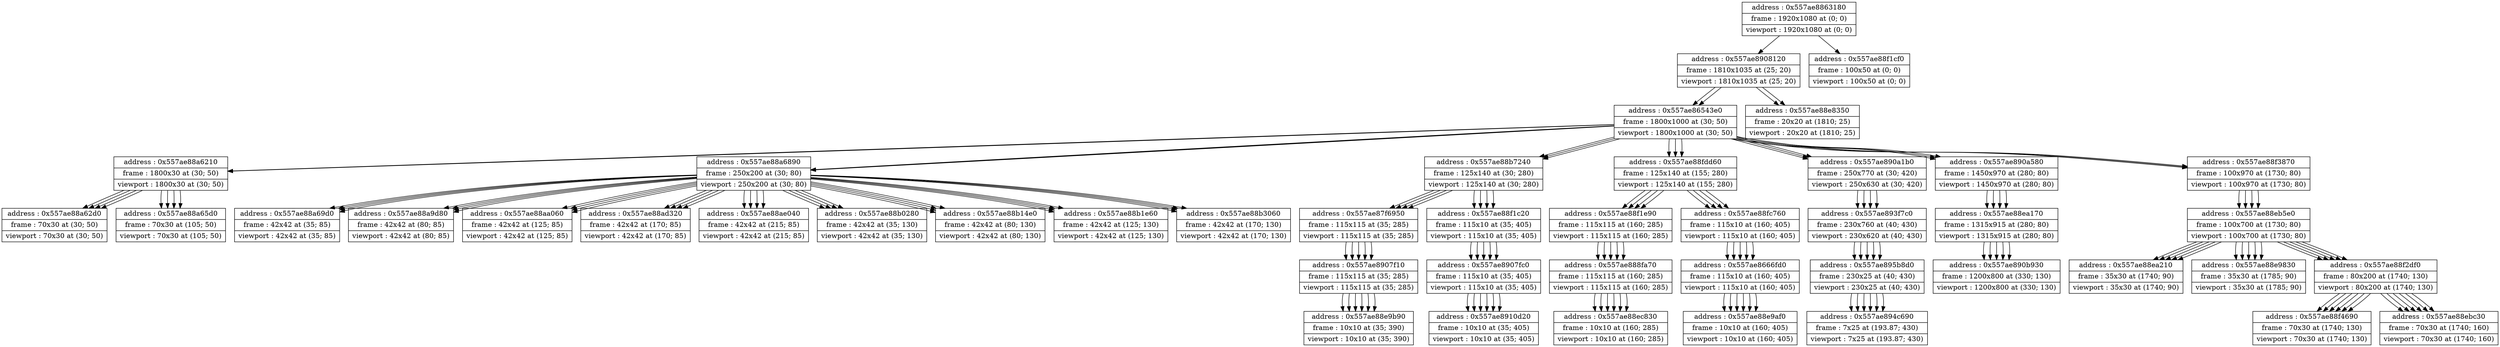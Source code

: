 digraph {
	node [shape=record]
	node0x557ae895b8d0 [label = "{address : 0x557ae895b8d0 |frame : 230x25 at (40; 430) |viewport : 230x25 at (40; 430)}"];

	 node0x557ae895b8d0 -> node0x557ae894c690 [color=black];
	node0x557ae894c690 [label = "{address : 0x557ae894c690 |frame : 7x25 at (193.87; 430) |viewport : 7x25 at (193.87; 430)}"];

	node0x557ae8908120 [label = "{address : 0x557ae8908120 |frame : 1810x1035 at (25; 20) |viewport : 1810x1035 at (25; 20)}"];

	 node0x557ae8908120 -> node0x557ae86543e0 [color=black];
	node0x557ae86543e0 [label = "{address : 0x557ae86543e0 |frame : 1800x1000 at (30; 50) |viewport : 1800x1000 at (30; 50)}"];

	 node0x557ae86543e0 -> node0x557ae88a6210 [color=black];
	node0x557ae88a6210 [label = "{address : 0x557ae88a6210 |frame : 1800x30 at (30; 50) |viewport : 1800x30 at (30; 50)}"];

	 node0x557ae88a6210 -> node0x557ae88a62d0 [color=black];
	node0x557ae88a62d0 [label = "{address : 0x557ae88a62d0 |frame : 70x30 at (30; 50) |viewport : 70x30 at (30; 50)}"];

	 node0x557ae88a6210 -> node0x557ae88a65d0 [color=black];
	node0x557ae88a65d0 [label = "{address : 0x557ae88a65d0 |frame : 70x30 at (105; 50) |viewport : 70x30 at (105; 50)}"];

	 node0x557ae86543e0 -> node0x557ae88a6890 [color=black];
	node0x557ae88a6890 [label = "{address : 0x557ae88a6890 |frame : 250x200 at (30; 80) |viewport : 250x200 at (30; 80)}"];

	 node0x557ae88a6890 -> node0x557ae88a69d0 [color=black];
	node0x557ae88a69d0 [label = "{address : 0x557ae88a69d0 |frame : 42x42 at (35; 85) |viewport : 42x42 at (35; 85)}"];

	 node0x557ae88a6890 -> node0x557ae88a9d80 [color=black];
	node0x557ae88a9d80 [label = "{address : 0x557ae88a9d80 |frame : 42x42 at (80; 85) |viewport : 42x42 at (80; 85)}"];

	 node0x557ae88a6890 -> node0x557ae88aa060 [color=black];
	node0x557ae88aa060 [label = "{address : 0x557ae88aa060 |frame : 42x42 at (125; 85) |viewport : 42x42 at (125; 85)}"];

	 node0x557ae88a6890 -> node0x557ae88ad320 [color=black];
	node0x557ae88ad320 [label = "{address : 0x557ae88ad320 |frame : 42x42 at (170; 85) |viewport : 42x42 at (170; 85)}"];

	 node0x557ae88a6890 -> node0x557ae88ae040 [color=black];
	node0x557ae88ae040 [label = "{address : 0x557ae88ae040 |frame : 42x42 at (215; 85) |viewport : 42x42 at (215; 85)}"];

	 node0x557ae88a6890 -> node0x557ae88b0280 [color=black];
	node0x557ae88b0280 [label = "{address : 0x557ae88b0280 |frame : 42x42 at (35; 130) |viewport : 42x42 at (35; 130)}"];

	 node0x557ae88a6890 -> node0x557ae88b14e0 [color=black];
	node0x557ae88b14e0 [label = "{address : 0x557ae88b14e0 |frame : 42x42 at (80; 130) |viewport : 42x42 at (80; 130)}"];

	 node0x557ae88a6890 -> node0x557ae88b1e60 [color=black];
	node0x557ae88b1e60 [label = "{address : 0x557ae88b1e60 |frame : 42x42 at (125; 130) |viewport : 42x42 at (125; 130)}"];

	 node0x557ae88a6890 -> node0x557ae88b3060 [color=black];
	node0x557ae88b3060 [label = "{address : 0x557ae88b3060 |frame : 42x42 at (170; 130) |viewport : 42x42 at (170; 130)}"];

	 node0x557ae86543e0 -> node0x557ae88b7240 [color=black];
	node0x557ae88b7240 [label = "{address : 0x557ae88b7240 |frame : 125x140 at (30; 280) |viewport : 125x140 at (30; 280)}"];

	 node0x557ae88b7240 -> node0x557ae87f6950 [color=black];
	node0x557ae87f6950 [label = "{address : 0x557ae87f6950 |frame : 115x115 at (35; 285) |viewport : 115x115 at (35; 285)}"];

	 node0x557ae87f6950 -> node0x557ae8907f10 [color=black];
	node0x557ae8907f10 [label = "{address : 0x557ae8907f10 |frame : 115x115 at (35; 285) |viewport : 115x115 at (35; 285)}"];

	 node0x557ae8907f10 -> node0x557ae88e9b90 [color=black];
	node0x557ae88e9b90 [label = "{address : 0x557ae88e9b90 |frame : 10x10 at (35; 390) |viewport : 10x10 at (35; 390)}"];

	 node0x557ae88b7240 -> node0x557ae88f1c20 [color=black];
	node0x557ae88f1c20 [label = "{address : 0x557ae88f1c20 |frame : 115x10 at (35; 405) |viewport : 115x10 at (35; 405)}"];

	 node0x557ae88f1c20 -> node0x557ae8907fc0 [color=black];
	node0x557ae8907fc0 [label = "{address : 0x557ae8907fc0 |frame : 115x10 at (35; 405) |viewport : 115x10 at (35; 405)}"];

	 node0x557ae8907fc0 -> node0x557ae8910d20 [color=black];
	node0x557ae8910d20 [label = "{address : 0x557ae8910d20 |frame : 10x10 at (35; 405) |viewport : 10x10 at (35; 405)}"];

	 node0x557ae86543e0 -> node0x557ae88fdd60 [color=black];
	node0x557ae88fdd60 [label = "{address : 0x557ae88fdd60 |frame : 125x140 at (155; 280) |viewport : 125x140 at (155; 280)}"];

	 node0x557ae88fdd60 -> node0x557ae88f1e90 [color=black];
	node0x557ae88f1e90 [label = "{address : 0x557ae88f1e90 |frame : 115x115 at (160; 285) |viewport : 115x115 at (160; 285)}"];

	 node0x557ae88f1e90 -> node0x557ae888fa70 [color=black];
	node0x557ae888fa70 [label = "{address : 0x557ae888fa70 |frame : 115x115 at (160; 285) |viewport : 115x115 at (160; 285)}"];

	 node0x557ae888fa70 -> node0x557ae88ec830 [color=black];
	node0x557ae88ec830 [label = "{address : 0x557ae88ec830 |frame : 10x10 at (160; 285) |viewport : 10x10 at (160; 285)}"];

	 node0x557ae88fdd60 -> node0x557ae88fc760 [color=black];
	node0x557ae88fc760 [label = "{address : 0x557ae88fc760 |frame : 115x10 at (160; 405) |viewport : 115x10 at (160; 405)}"];

	 node0x557ae88fc760 -> node0x557ae8666fd0 [color=black];
	node0x557ae8666fd0 [label = "{address : 0x557ae8666fd0 |frame : 115x10 at (160; 405) |viewport : 115x10 at (160; 405)}"];

	 node0x557ae8666fd0 -> node0x557ae88e9af0 [color=black];
	node0x557ae88e9af0 [label = "{address : 0x557ae88e9af0 |frame : 10x10 at (160; 405) |viewport : 10x10 at (160; 405)}"];

	 node0x557ae86543e0 -> node0x557ae890a1b0 [color=black];
	node0x557ae890a1b0 [label = "{address : 0x557ae890a1b0 |frame : 250x770 at (30; 420) |viewport : 250x630 at (30; 420)}"];

	 node0x557ae890a1b0 -> node0x557ae893f7c0 [color=black];
	node0x557ae893f7c0 [label = "{address : 0x557ae893f7c0 |frame : 230x760 at (40; 430) |viewport : 230x620 at (40; 430)}"];

	 node0x557ae893f7c0 -> node0x557ae895b8d0 [color=black];
	node0x557ae895b8d0 [label = "{address : 0x557ae895b8d0 |frame : 230x25 at (40; 430) |viewport : 230x25 at (40; 430)}"];

	 node0x557ae895b8d0 -> node0x557ae894c690 [color=black];
	node0x557ae894c690 [label = "{address : 0x557ae894c690 |frame : 7x25 at (193.87; 430) |viewport : 7x25 at (193.87; 430)}"];

	 node0x557ae86543e0 -> node0x557ae890a580 [color=black];
	node0x557ae890a580 [label = "{address : 0x557ae890a580 |frame : 1450x970 at (280; 80) |viewport : 1450x970 at (280; 80)}"];

	 node0x557ae890a580 -> node0x557ae88ea170 [color=black];
	node0x557ae88ea170 [label = "{address : 0x557ae88ea170 |frame : 1315x915 at (280; 80) |viewport : 1315x915 at (280; 80)}"];

	 node0x557ae88ea170 -> node0x557ae890b930 [color=black];
	node0x557ae890b930 [label = "{address : 0x557ae890b930 |frame : 1200x800 at (330; 130) |viewport : 1200x800 at (330; 130)}"];

	 node0x557ae86543e0 -> node0x557ae88f3870 [color=black];
	node0x557ae88f3870 [label = "{address : 0x557ae88f3870 |frame : 100x970 at (1730; 80) |viewport : 100x970 at (1730; 80)}"];

	 node0x557ae88f3870 -> node0x557ae88eb5e0 [color=black];
	node0x557ae88eb5e0 [label = "{address : 0x557ae88eb5e0 |frame : 100x700 at (1730; 80) |viewport : 100x700 at (1730; 80)}"];

	 node0x557ae88eb5e0 -> node0x557ae88ea210 [color=black];
	node0x557ae88ea210 [label = "{address : 0x557ae88ea210 |frame : 35x30 at (1740; 90) |viewport : 35x30 at (1740; 90)}"];

	 node0x557ae88eb5e0 -> node0x557ae88e9830 [color=black];
	node0x557ae88e9830 [label = "{address : 0x557ae88e9830 |frame : 35x30 at (1785; 90) |viewport : 35x30 at (1785; 90)}"];

	 node0x557ae88eb5e0 -> node0x557ae88f2df0 [color=black];
	node0x557ae88f2df0 [label = "{address : 0x557ae88f2df0 |frame : 80x200 at (1740; 130) |viewport : 80x200 at (1740; 130)}"];

	 node0x557ae88f2df0 -> node0x557ae88f4690 [color=black];
	node0x557ae88f4690 [label = "{address : 0x557ae88f4690 |frame : 70x30 at (1740; 130) |viewport : 70x30 at (1740; 130)}"];

	 node0x557ae88f2df0 -> node0x557ae88ebc30 [color=black];
	node0x557ae88ebc30 [label = "{address : 0x557ae88ebc30 |frame : 70x30 at (1740; 160) |viewport : 70x30 at (1740; 160)}"];

	 node0x557ae8908120 -> node0x557ae88e8350 [color=black];
	node0x557ae88e8350 [label = "{address : 0x557ae88e8350 |frame : 20x20 at (1810; 25) |viewport : 20x20 at (1810; 25)}"];

	node0x557ae88e8350 [label = "{address : 0x557ae88e8350 |frame : 20x20 at (1810; 25) |viewport : 20x20 at (1810; 25)}"];

	node0x557ae88eb5e0 [label = "{address : 0x557ae88eb5e0 |frame : 100x700 at (1730; 80) |viewport : 100x700 at (1730; 80)}"];

	 node0x557ae88eb5e0 -> node0x557ae88ea210 [color=black];
	node0x557ae88ea210 [label = "{address : 0x557ae88ea210 |frame : 35x30 at (1740; 90) |viewport : 35x30 at (1740; 90)}"];

	 node0x557ae88eb5e0 -> node0x557ae88e9830 [color=black];
	node0x557ae88e9830 [label = "{address : 0x557ae88e9830 |frame : 35x30 at (1785; 90) |viewport : 35x30 at (1785; 90)}"];

	 node0x557ae88eb5e0 -> node0x557ae88f2df0 [color=black];
	node0x557ae88f2df0 [label = "{address : 0x557ae88f2df0 |frame : 80x200 at (1740; 130) |viewport : 80x200 at (1740; 130)}"];

	 node0x557ae88f2df0 -> node0x557ae88f4690 [color=black];
	node0x557ae88f4690 [label = "{address : 0x557ae88f4690 |frame : 70x30 at (1740; 130) |viewport : 70x30 at (1740; 130)}"];

	 node0x557ae88f2df0 -> node0x557ae88ebc30 [color=black];
	node0x557ae88ebc30 [label = "{address : 0x557ae88ebc30 |frame : 70x30 at (1740; 160) |viewport : 70x30 at (1740; 160)}"];

	node0x557ae88f2df0 [label = "{address : 0x557ae88f2df0 |frame : 80x200 at (1740; 130) |viewport : 80x200 at (1740; 130)}"];

	 node0x557ae88f2df0 -> node0x557ae88f4690 [color=black];
	node0x557ae88f4690 [label = "{address : 0x557ae88f4690 |frame : 70x30 at (1740; 130) |viewport : 70x30 at (1740; 130)}"];

	 node0x557ae88f2df0 -> node0x557ae88ebc30 [color=black];
	node0x557ae88ebc30 [label = "{address : 0x557ae88ebc30 |frame : 70x30 at (1740; 160) |viewport : 70x30 at (1740; 160)}"];

	node0x557ae88f1cf0 [label = "{address : 0x557ae88f1cf0 |frame : 100x50 at (0; 0) |viewport : 100x50 at (0; 0)}"];

	node0x557ae88e9830 [label = "{address : 0x557ae88e9830 |frame : 35x30 at (1785; 90) |viewport : 35x30 at (1785; 90)}"];

	node0x557ae88ea210 [label = "{address : 0x557ae88ea210 |frame : 35x30 at (1740; 90) |viewport : 35x30 at (1740; 90)}"];

	node0x557ae88f3870 [label = "{address : 0x557ae88f3870 |frame : 100x970 at (1730; 80) |viewport : 100x970 at (1730; 80)}"];

	 node0x557ae88f3870 -> node0x557ae88eb5e0 [color=black];
	node0x557ae88eb5e0 [label = "{address : 0x557ae88eb5e0 |frame : 100x700 at (1730; 80) |viewport : 100x700 at (1730; 80)}"];

	 node0x557ae88eb5e0 -> node0x557ae88ea210 [color=black];
	node0x557ae88ea210 [label = "{address : 0x557ae88ea210 |frame : 35x30 at (1740; 90) |viewport : 35x30 at (1740; 90)}"];

	 node0x557ae88eb5e0 -> node0x557ae88e9830 [color=black];
	node0x557ae88e9830 [label = "{address : 0x557ae88e9830 |frame : 35x30 at (1785; 90) |viewport : 35x30 at (1785; 90)}"];

	 node0x557ae88eb5e0 -> node0x557ae88f2df0 [color=black];
	node0x557ae88f2df0 [label = "{address : 0x557ae88f2df0 |frame : 80x200 at (1740; 130) |viewport : 80x200 at (1740; 130)}"];

	 node0x557ae88f2df0 -> node0x557ae88f4690 [color=black];
	node0x557ae88f4690 [label = "{address : 0x557ae88f4690 |frame : 70x30 at (1740; 130) |viewport : 70x30 at (1740; 130)}"];

	 node0x557ae88f2df0 -> node0x557ae88ebc30 [color=black];
	node0x557ae88ebc30 [label = "{address : 0x557ae88ebc30 |frame : 70x30 at (1740; 160) |viewport : 70x30 at (1740; 160)}"];

	node0x557ae890a580 [label = "{address : 0x557ae890a580 |frame : 1450x970 at (280; 80) |viewport : 1450x970 at (280; 80)}"];

	 node0x557ae890a580 -> node0x557ae88ea170 [color=black];
	node0x557ae88ea170 [label = "{address : 0x557ae88ea170 |frame : 1315x915 at (280; 80) |viewport : 1315x915 at (280; 80)}"];

	 node0x557ae88ea170 -> node0x557ae890b930 [color=black];
	node0x557ae890b930 [label = "{address : 0x557ae890b930 |frame : 1200x800 at (330; 130) |viewport : 1200x800 at (330; 130)}"];

	node0x557ae890b930 [label = "{address : 0x557ae890b930 |frame : 1200x800 at (330; 130) |viewport : 1200x800 at (330; 130)}"];

	node0x557ae88ea170 [label = "{address : 0x557ae88ea170 |frame : 1315x915 at (280; 80) |viewport : 1315x915 at (280; 80)}"];

	 node0x557ae88ea170 -> node0x557ae890b930 [color=black];
	node0x557ae890b930 [label = "{address : 0x557ae890b930 |frame : 1200x800 at (330; 130) |viewport : 1200x800 at (330; 130)}"];

	node0x557ae890a1b0 [label = "{address : 0x557ae890a1b0 |frame : 250x770 at (30; 420) |viewport : 250x630 at (30; 420)}"];

	 node0x557ae890a1b0 -> node0x557ae893f7c0 [color=black];
	node0x557ae893f7c0 [label = "{address : 0x557ae893f7c0 |frame : 230x760 at (40; 430) |viewport : 230x620 at (40; 430)}"];

	 node0x557ae893f7c0 -> node0x557ae895b8d0 [color=black];
	node0x557ae895b8d0 [label = "{address : 0x557ae895b8d0 |frame : 230x25 at (40; 430) |viewport : 230x25 at (40; 430)}"];

	 node0x557ae895b8d0 -> node0x557ae894c690 [color=black];
	node0x557ae894c690 [label = "{address : 0x557ae894c690 |frame : 7x25 at (193.87; 430) |viewport : 7x25 at (193.87; 430)}"];

	node0x557ae88b1e60 [label = "{address : 0x557ae88b1e60 |frame : 42x42 at (125; 130) |viewport : 42x42 at (125; 130)}"];

	node0x557ae894c690 [label = "{address : 0x557ae894c690 |frame : 7x25 at (193.87; 430) |viewport : 7x25 at (193.87; 430)}"];

	node0x557ae88b14e0 [label = "{address : 0x557ae88b14e0 |frame : 42x42 at (80; 130) |viewport : 42x42 at (80; 130)}"];

	node0x557ae88b0280 [label = "{address : 0x557ae88b0280 |frame : 42x42 at (35; 130) |viewport : 42x42 at (35; 130)}"];

	node0x557ae88ae040 [label = "{address : 0x557ae88ae040 |frame : 42x42 at (215; 85) |viewport : 42x42 at (215; 85)}"];

	node0x557ae88f1c20 [label = "{address : 0x557ae88f1c20 |frame : 115x10 at (35; 405) |viewport : 115x10 at (35; 405)}"];

	 node0x557ae88f1c20 -> node0x557ae8907fc0 [color=black];
	node0x557ae8907fc0 [label = "{address : 0x557ae8907fc0 |frame : 115x10 at (35; 405) |viewport : 115x10 at (35; 405)}"];

	 node0x557ae8907fc0 -> node0x557ae8910d20 [color=black];
	node0x557ae8910d20 [label = "{address : 0x557ae8910d20 |frame : 10x10 at (35; 405) |viewport : 10x10 at (35; 405)}"];

	node0x557ae88aa060 [label = "{address : 0x557ae88aa060 |frame : 42x42 at (125; 85) |viewport : 42x42 at (125; 85)}"];

	node0x557ae88f4690 [label = "{address : 0x557ae88f4690 |frame : 70x30 at (1740; 130) |viewport : 70x30 at (1740; 130)}"];

	node0x557ae88ad320 [label = "{address : 0x557ae88ad320 |frame : 42x42 at (170; 85) |viewport : 42x42 at (170; 85)}"];

	node0x557ae88a69d0 [label = "{address : 0x557ae88a69d0 |frame : 42x42 at (35; 85) |viewport : 42x42 at (35; 85)}"];

	node0x557ae88a6210 [label = "{address : 0x557ae88a6210 |frame : 1800x30 at (30; 50) |viewport : 1800x30 at (30; 50)}"];

	 node0x557ae88a6210 -> node0x557ae88a62d0 [color=black];
	node0x557ae88a62d0 [label = "{address : 0x557ae88a62d0 |frame : 70x30 at (30; 50) |viewport : 70x30 at (30; 50)}"];

	 node0x557ae88a6210 -> node0x557ae88a65d0 [color=black];
	node0x557ae88a65d0 [label = "{address : 0x557ae88a65d0 |frame : 70x30 at (105; 50) |viewport : 70x30 at (105; 50)}"];

	node0x557ae88a65d0 [label = "{address : 0x557ae88a65d0 |frame : 70x30 at (105; 50) |viewport : 70x30 at (105; 50)}"];

	node0x557ae88b3060 [label = "{address : 0x557ae88b3060 |frame : 42x42 at (170; 130) |viewport : 42x42 at (170; 130)}"];

	node0x557ae8910d20 [label = "{address : 0x557ae8910d20 |frame : 10x10 at (35; 405) |viewport : 10x10 at (35; 405)}"];

	node0x557ae88a62d0 [label = "{address : 0x557ae88a62d0 |frame : 70x30 at (30; 50) |viewport : 70x30 at (30; 50)}"];

	node0x557ae86543e0 [label = "{address : 0x557ae86543e0 |frame : 1800x1000 at (30; 50) |viewport : 1800x1000 at (30; 50)}"];

	 node0x557ae86543e0 -> node0x557ae88a6210 [color=black];
	node0x557ae88a6210 [label = "{address : 0x557ae88a6210 |frame : 1800x30 at (30; 50) |viewport : 1800x30 at (30; 50)}"];

	 node0x557ae88a6210 -> node0x557ae88a62d0 [color=black];
	node0x557ae88a62d0 [label = "{address : 0x557ae88a62d0 |frame : 70x30 at (30; 50) |viewport : 70x30 at (30; 50)}"];

	 node0x557ae88a6210 -> node0x557ae88a65d0 [color=black];
	node0x557ae88a65d0 [label = "{address : 0x557ae88a65d0 |frame : 70x30 at (105; 50) |viewport : 70x30 at (105; 50)}"];

	 node0x557ae86543e0 -> node0x557ae88a6890 [color=black];
	node0x557ae88a6890 [label = "{address : 0x557ae88a6890 |frame : 250x200 at (30; 80) |viewport : 250x200 at (30; 80)}"];

	 node0x557ae88a6890 -> node0x557ae88a69d0 [color=black];
	node0x557ae88a69d0 [label = "{address : 0x557ae88a69d0 |frame : 42x42 at (35; 85) |viewport : 42x42 at (35; 85)}"];

	 node0x557ae88a6890 -> node0x557ae88a9d80 [color=black];
	node0x557ae88a9d80 [label = "{address : 0x557ae88a9d80 |frame : 42x42 at (80; 85) |viewport : 42x42 at (80; 85)}"];

	 node0x557ae88a6890 -> node0x557ae88aa060 [color=black];
	node0x557ae88aa060 [label = "{address : 0x557ae88aa060 |frame : 42x42 at (125; 85) |viewport : 42x42 at (125; 85)}"];

	 node0x557ae88a6890 -> node0x557ae88ad320 [color=black];
	node0x557ae88ad320 [label = "{address : 0x557ae88ad320 |frame : 42x42 at (170; 85) |viewport : 42x42 at (170; 85)}"];

	 node0x557ae88a6890 -> node0x557ae88ae040 [color=black];
	node0x557ae88ae040 [label = "{address : 0x557ae88ae040 |frame : 42x42 at (215; 85) |viewport : 42x42 at (215; 85)}"];

	 node0x557ae88a6890 -> node0x557ae88b0280 [color=black];
	node0x557ae88b0280 [label = "{address : 0x557ae88b0280 |frame : 42x42 at (35; 130) |viewport : 42x42 at (35; 130)}"];

	 node0x557ae88a6890 -> node0x557ae88b14e0 [color=black];
	node0x557ae88b14e0 [label = "{address : 0x557ae88b14e0 |frame : 42x42 at (80; 130) |viewport : 42x42 at (80; 130)}"];

	 node0x557ae88a6890 -> node0x557ae88b1e60 [color=black];
	node0x557ae88b1e60 [label = "{address : 0x557ae88b1e60 |frame : 42x42 at (125; 130) |viewport : 42x42 at (125; 130)}"];

	 node0x557ae88a6890 -> node0x557ae88b3060 [color=black];
	node0x557ae88b3060 [label = "{address : 0x557ae88b3060 |frame : 42x42 at (170; 130) |viewport : 42x42 at (170; 130)}"];

	 node0x557ae86543e0 -> node0x557ae88b7240 [color=black];
	node0x557ae88b7240 [label = "{address : 0x557ae88b7240 |frame : 125x140 at (30; 280) |viewport : 125x140 at (30; 280)}"];

	 node0x557ae88b7240 -> node0x557ae87f6950 [color=black];
	node0x557ae87f6950 [label = "{address : 0x557ae87f6950 |frame : 115x115 at (35; 285) |viewport : 115x115 at (35; 285)}"];

	 node0x557ae87f6950 -> node0x557ae8907f10 [color=black];
	node0x557ae8907f10 [label = "{address : 0x557ae8907f10 |frame : 115x115 at (35; 285) |viewport : 115x115 at (35; 285)}"];

	 node0x557ae8907f10 -> node0x557ae88e9b90 [color=black];
	node0x557ae88e9b90 [label = "{address : 0x557ae88e9b90 |frame : 10x10 at (35; 390) |viewport : 10x10 at (35; 390)}"];

	 node0x557ae88b7240 -> node0x557ae88f1c20 [color=black];
	node0x557ae88f1c20 [label = "{address : 0x557ae88f1c20 |frame : 115x10 at (35; 405) |viewport : 115x10 at (35; 405)}"];

	 node0x557ae88f1c20 -> node0x557ae8907fc0 [color=black];
	node0x557ae8907fc0 [label = "{address : 0x557ae8907fc0 |frame : 115x10 at (35; 405) |viewport : 115x10 at (35; 405)}"];

	 node0x557ae8907fc0 -> node0x557ae8910d20 [color=black];
	node0x557ae8910d20 [label = "{address : 0x557ae8910d20 |frame : 10x10 at (35; 405) |viewport : 10x10 at (35; 405)}"];

	 node0x557ae86543e0 -> node0x557ae88fdd60 [color=black];
	node0x557ae88fdd60 [label = "{address : 0x557ae88fdd60 |frame : 125x140 at (155; 280) |viewport : 125x140 at (155; 280)}"];

	 node0x557ae88fdd60 -> node0x557ae88f1e90 [color=black];
	node0x557ae88f1e90 [label = "{address : 0x557ae88f1e90 |frame : 115x115 at (160; 285) |viewport : 115x115 at (160; 285)}"];

	 node0x557ae88f1e90 -> node0x557ae888fa70 [color=black];
	node0x557ae888fa70 [label = "{address : 0x557ae888fa70 |frame : 115x115 at (160; 285) |viewport : 115x115 at (160; 285)}"];

	 node0x557ae888fa70 -> node0x557ae88ec830 [color=black];
	node0x557ae88ec830 [label = "{address : 0x557ae88ec830 |frame : 10x10 at (160; 285) |viewport : 10x10 at (160; 285)}"];

	 node0x557ae88fdd60 -> node0x557ae88fc760 [color=black];
	node0x557ae88fc760 [label = "{address : 0x557ae88fc760 |frame : 115x10 at (160; 405) |viewport : 115x10 at (160; 405)}"];

	 node0x557ae88fc760 -> node0x557ae8666fd0 [color=black];
	node0x557ae8666fd0 [label = "{address : 0x557ae8666fd0 |frame : 115x10 at (160; 405) |viewport : 115x10 at (160; 405)}"];

	 node0x557ae8666fd0 -> node0x557ae88e9af0 [color=black];
	node0x557ae88e9af0 [label = "{address : 0x557ae88e9af0 |frame : 10x10 at (160; 405) |viewport : 10x10 at (160; 405)}"];

	 node0x557ae86543e0 -> node0x557ae890a1b0 [color=black];
	node0x557ae890a1b0 [label = "{address : 0x557ae890a1b0 |frame : 250x770 at (30; 420) |viewport : 250x630 at (30; 420)}"];

	 node0x557ae890a1b0 -> node0x557ae893f7c0 [color=black];
	node0x557ae893f7c0 [label = "{address : 0x557ae893f7c0 |frame : 230x760 at (40; 430) |viewport : 230x620 at (40; 430)}"];

	 node0x557ae893f7c0 -> node0x557ae895b8d0 [color=black];
	node0x557ae895b8d0 [label = "{address : 0x557ae895b8d0 |frame : 230x25 at (40; 430) |viewport : 230x25 at (40; 430)}"];

	 node0x557ae895b8d0 -> node0x557ae894c690 [color=black];
	node0x557ae894c690 [label = "{address : 0x557ae894c690 |frame : 7x25 at (193.87; 430) |viewport : 7x25 at (193.87; 430)}"];

	 node0x557ae86543e0 -> node0x557ae890a580 [color=black];
	node0x557ae890a580 [label = "{address : 0x557ae890a580 |frame : 1450x970 at (280; 80) |viewport : 1450x970 at (280; 80)}"];

	 node0x557ae890a580 -> node0x557ae88ea170 [color=black];
	node0x557ae88ea170 [label = "{address : 0x557ae88ea170 |frame : 1315x915 at (280; 80) |viewport : 1315x915 at (280; 80)}"];

	 node0x557ae88ea170 -> node0x557ae890b930 [color=black];
	node0x557ae890b930 [label = "{address : 0x557ae890b930 |frame : 1200x800 at (330; 130) |viewport : 1200x800 at (330; 130)}"];

	 node0x557ae86543e0 -> node0x557ae88f3870 [color=black];
	node0x557ae88f3870 [label = "{address : 0x557ae88f3870 |frame : 100x970 at (1730; 80) |viewport : 100x970 at (1730; 80)}"];

	 node0x557ae88f3870 -> node0x557ae88eb5e0 [color=black];
	node0x557ae88eb5e0 [label = "{address : 0x557ae88eb5e0 |frame : 100x700 at (1730; 80) |viewport : 100x700 at (1730; 80)}"];

	 node0x557ae88eb5e0 -> node0x557ae88ea210 [color=black];
	node0x557ae88ea210 [label = "{address : 0x557ae88ea210 |frame : 35x30 at (1740; 90) |viewport : 35x30 at (1740; 90)}"];

	 node0x557ae88eb5e0 -> node0x557ae88e9830 [color=black];
	node0x557ae88e9830 [label = "{address : 0x557ae88e9830 |frame : 35x30 at (1785; 90) |viewport : 35x30 at (1785; 90)}"];

	 node0x557ae88eb5e0 -> node0x557ae88f2df0 [color=black];
	node0x557ae88f2df0 [label = "{address : 0x557ae88f2df0 |frame : 80x200 at (1740; 130) |viewport : 80x200 at (1740; 130)}"];

	 node0x557ae88f2df0 -> node0x557ae88f4690 [color=black];
	node0x557ae88f4690 [label = "{address : 0x557ae88f4690 |frame : 70x30 at (1740; 130) |viewport : 70x30 at (1740; 130)}"];

	 node0x557ae88f2df0 -> node0x557ae88ebc30 [color=black];
	node0x557ae88ebc30 [label = "{address : 0x557ae88ebc30 |frame : 70x30 at (1740; 160) |viewport : 70x30 at (1740; 160)}"];

	node0x557ae88ebc30 [label = "{address : 0x557ae88ebc30 |frame : 70x30 at (1740; 160) |viewport : 70x30 at (1740; 160)}"];

	node0x557ae8863180 [label = "{address : 0x557ae8863180 |frame : 1920x1080 at (0; 0) |viewport : 1920x1080 at (0; 0)}"];

	 node0x557ae8863180 -> node0x557ae8908120 [color=black];
	node0x557ae8908120 [label = "{address : 0x557ae8908120 |frame : 1810x1035 at (25; 20) |viewport : 1810x1035 at (25; 20)}"];

	 node0x557ae8908120 -> node0x557ae86543e0 [color=black];
	node0x557ae86543e0 [label = "{address : 0x557ae86543e0 |frame : 1800x1000 at (30; 50) |viewport : 1800x1000 at (30; 50)}"];

	 node0x557ae86543e0 -> node0x557ae88a6210 [color=black];
	node0x557ae88a6210 [label = "{address : 0x557ae88a6210 |frame : 1800x30 at (30; 50) |viewport : 1800x30 at (30; 50)}"];

	 node0x557ae88a6210 -> node0x557ae88a62d0 [color=black];
	node0x557ae88a62d0 [label = "{address : 0x557ae88a62d0 |frame : 70x30 at (30; 50) |viewport : 70x30 at (30; 50)}"];

	 node0x557ae88a6210 -> node0x557ae88a65d0 [color=black];
	node0x557ae88a65d0 [label = "{address : 0x557ae88a65d0 |frame : 70x30 at (105; 50) |viewport : 70x30 at (105; 50)}"];

	 node0x557ae86543e0 -> node0x557ae88a6890 [color=black];
	node0x557ae88a6890 [label = "{address : 0x557ae88a6890 |frame : 250x200 at (30; 80) |viewport : 250x200 at (30; 80)}"];

	 node0x557ae88a6890 -> node0x557ae88a69d0 [color=black];
	node0x557ae88a69d0 [label = "{address : 0x557ae88a69d0 |frame : 42x42 at (35; 85) |viewport : 42x42 at (35; 85)}"];

	 node0x557ae88a6890 -> node0x557ae88a9d80 [color=black];
	node0x557ae88a9d80 [label = "{address : 0x557ae88a9d80 |frame : 42x42 at (80; 85) |viewport : 42x42 at (80; 85)}"];

	 node0x557ae88a6890 -> node0x557ae88aa060 [color=black];
	node0x557ae88aa060 [label = "{address : 0x557ae88aa060 |frame : 42x42 at (125; 85) |viewport : 42x42 at (125; 85)}"];

	 node0x557ae88a6890 -> node0x557ae88ad320 [color=black];
	node0x557ae88ad320 [label = "{address : 0x557ae88ad320 |frame : 42x42 at (170; 85) |viewport : 42x42 at (170; 85)}"];

	 node0x557ae88a6890 -> node0x557ae88ae040 [color=black];
	node0x557ae88ae040 [label = "{address : 0x557ae88ae040 |frame : 42x42 at (215; 85) |viewport : 42x42 at (215; 85)}"];

	 node0x557ae88a6890 -> node0x557ae88b0280 [color=black];
	node0x557ae88b0280 [label = "{address : 0x557ae88b0280 |frame : 42x42 at (35; 130) |viewport : 42x42 at (35; 130)}"];

	 node0x557ae88a6890 -> node0x557ae88b14e0 [color=black];
	node0x557ae88b14e0 [label = "{address : 0x557ae88b14e0 |frame : 42x42 at (80; 130) |viewport : 42x42 at (80; 130)}"];

	 node0x557ae88a6890 -> node0x557ae88b1e60 [color=black];
	node0x557ae88b1e60 [label = "{address : 0x557ae88b1e60 |frame : 42x42 at (125; 130) |viewport : 42x42 at (125; 130)}"];

	 node0x557ae88a6890 -> node0x557ae88b3060 [color=black];
	node0x557ae88b3060 [label = "{address : 0x557ae88b3060 |frame : 42x42 at (170; 130) |viewport : 42x42 at (170; 130)}"];

	 node0x557ae86543e0 -> node0x557ae88b7240 [color=black];
	node0x557ae88b7240 [label = "{address : 0x557ae88b7240 |frame : 125x140 at (30; 280) |viewport : 125x140 at (30; 280)}"];

	 node0x557ae88b7240 -> node0x557ae87f6950 [color=black];
	node0x557ae87f6950 [label = "{address : 0x557ae87f6950 |frame : 115x115 at (35; 285) |viewport : 115x115 at (35; 285)}"];

	 node0x557ae87f6950 -> node0x557ae8907f10 [color=black];
	node0x557ae8907f10 [label = "{address : 0x557ae8907f10 |frame : 115x115 at (35; 285) |viewport : 115x115 at (35; 285)}"];

	 node0x557ae8907f10 -> node0x557ae88e9b90 [color=black];
	node0x557ae88e9b90 [label = "{address : 0x557ae88e9b90 |frame : 10x10 at (35; 390) |viewport : 10x10 at (35; 390)}"];

	 node0x557ae88b7240 -> node0x557ae88f1c20 [color=black];
	node0x557ae88f1c20 [label = "{address : 0x557ae88f1c20 |frame : 115x10 at (35; 405) |viewport : 115x10 at (35; 405)}"];

	 node0x557ae88f1c20 -> node0x557ae8907fc0 [color=black];
	node0x557ae8907fc0 [label = "{address : 0x557ae8907fc0 |frame : 115x10 at (35; 405) |viewport : 115x10 at (35; 405)}"];

	 node0x557ae8907fc0 -> node0x557ae8910d20 [color=black];
	node0x557ae8910d20 [label = "{address : 0x557ae8910d20 |frame : 10x10 at (35; 405) |viewport : 10x10 at (35; 405)}"];

	 node0x557ae86543e0 -> node0x557ae88fdd60 [color=black];
	node0x557ae88fdd60 [label = "{address : 0x557ae88fdd60 |frame : 125x140 at (155; 280) |viewport : 125x140 at (155; 280)}"];

	 node0x557ae88fdd60 -> node0x557ae88f1e90 [color=black];
	node0x557ae88f1e90 [label = "{address : 0x557ae88f1e90 |frame : 115x115 at (160; 285) |viewport : 115x115 at (160; 285)}"];

	 node0x557ae88f1e90 -> node0x557ae888fa70 [color=black];
	node0x557ae888fa70 [label = "{address : 0x557ae888fa70 |frame : 115x115 at (160; 285) |viewport : 115x115 at (160; 285)}"];

	 node0x557ae888fa70 -> node0x557ae88ec830 [color=black];
	node0x557ae88ec830 [label = "{address : 0x557ae88ec830 |frame : 10x10 at (160; 285) |viewport : 10x10 at (160; 285)}"];

	 node0x557ae88fdd60 -> node0x557ae88fc760 [color=black];
	node0x557ae88fc760 [label = "{address : 0x557ae88fc760 |frame : 115x10 at (160; 405) |viewport : 115x10 at (160; 405)}"];

	 node0x557ae88fc760 -> node0x557ae8666fd0 [color=black];
	node0x557ae8666fd0 [label = "{address : 0x557ae8666fd0 |frame : 115x10 at (160; 405) |viewport : 115x10 at (160; 405)}"];

	 node0x557ae8666fd0 -> node0x557ae88e9af0 [color=black];
	node0x557ae88e9af0 [label = "{address : 0x557ae88e9af0 |frame : 10x10 at (160; 405) |viewport : 10x10 at (160; 405)}"];

	 node0x557ae86543e0 -> node0x557ae890a1b0 [color=black];
	node0x557ae890a1b0 [label = "{address : 0x557ae890a1b0 |frame : 250x770 at (30; 420) |viewport : 250x630 at (30; 420)}"];

	 node0x557ae890a1b0 -> node0x557ae893f7c0 [color=black];
	node0x557ae893f7c0 [label = "{address : 0x557ae893f7c0 |frame : 230x760 at (40; 430) |viewport : 230x620 at (40; 430)}"];

	 node0x557ae893f7c0 -> node0x557ae895b8d0 [color=black];
	node0x557ae895b8d0 [label = "{address : 0x557ae895b8d0 |frame : 230x25 at (40; 430) |viewport : 230x25 at (40; 430)}"];

	 node0x557ae895b8d0 -> node0x557ae894c690 [color=black];
	node0x557ae894c690 [label = "{address : 0x557ae894c690 |frame : 7x25 at (193.87; 430) |viewport : 7x25 at (193.87; 430)}"];

	 node0x557ae86543e0 -> node0x557ae890a580 [color=black];
	node0x557ae890a580 [label = "{address : 0x557ae890a580 |frame : 1450x970 at (280; 80) |viewport : 1450x970 at (280; 80)}"];

	 node0x557ae890a580 -> node0x557ae88ea170 [color=black];
	node0x557ae88ea170 [label = "{address : 0x557ae88ea170 |frame : 1315x915 at (280; 80) |viewport : 1315x915 at (280; 80)}"];

	 node0x557ae88ea170 -> node0x557ae890b930 [color=black];
	node0x557ae890b930 [label = "{address : 0x557ae890b930 |frame : 1200x800 at (330; 130) |viewport : 1200x800 at (330; 130)}"];

	 node0x557ae86543e0 -> node0x557ae88f3870 [color=black];
	node0x557ae88f3870 [label = "{address : 0x557ae88f3870 |frame : 100x970 at (1730; 80) |viewport : 100x970 at (1730; 80)}"];

	 node0x557ae88f3870 -> node0x557ae88eb5e0 [color=black];
	node0x557ae88eb5e0 [label = "{address : 0x557ae88eb5e0 |frame : 100x700 at (1730; 80) |viewport : 100x700 at (1730; 80)}"];

	 node0x557ae88eb5e0 -> node0x557ae88ea210 [color=black];
	node0x557ae88ea210 [label = "{address : 0x557ae88ea210 |frame : 35x30 at (1740; 90) |viewport : 35x30 at (1740; 90)}"];

	 node0x557ae88eb5e0 -> node0x557ae88e9830 [color=black];
	node0x557ae88e9830 [label = "{address : 0x557ae88e9830 |frame : 35x30 at (1785; 90) |viewport : 35x30 at (1785; 90)}"];

	 node0x557ae88eb5e0 -> node0x557ae88f2df0 [color=black];
	node0x557ae88f2df0 [label = "{address : 0x557ae88f2df0 |frame : 80x200 at (1740; 130) |viewport : 80x200 at (1740; 130)}"];

	 node0x557ae88f2df0 -> node0x557ae88f4690 [color=black];
	node0x557ae88f4690 [label = "{address : 0x557ae88f4690 |frame : 70x30 at (1740; 130) |viewport : 70x30 at (1740; 130)}"];

	 node0x557ae88f2df0 -> node0x557ae88ebc30 [color=black];
	node0x557ae88ebc30 [label = "{address : 0x557ae88ebc30 |frame : 70x30 at (1740; 160) |viewport : 70x30 at (1740; 160)}"];

	 node0x557ae8908120 -> node0x557ae88e8350 [color=black];
	node0x557ae88e8350 [label = "{address : 0x557ae88e8350 |frame : 20x20 at (1810; 25) |viewport : 20x20 at (1810; 25)}"];

	 node0x557ae8863180 -> node0x557ae88f1cf0 [color=black];
	node0x557ae88f1cf0 [label = "{address : 0x557ae88f1cf0 |frame : 100x50 at (0; 0) |viewport : 100x50 at (0; 0)}"];

	node0x557ae88fdd60 [label = "{address : 0x557ae88fdd60 |frame : 125x140 at (155; 280) |viewport : 125x140 at (155; 280)}"];

	 node0x557ae88fdd60 -> node0x557ae88f1e90 [color=black];
	node0x557ae88f1e90 [label = "{address : 0x557ae88f1e90 |frame : 115x115 at (160; 285) |viewport : 115x115 at (160; 285)}"];

	 node0x557ae88f1e90 -> node0x557ae888fa70 [color=black];
	node0x557ae888fa70 [label = "{address : 0x557ae888fa70 |frame : 115x115 at (160; 285) |viewport : 115x115 at (160; 285)}"];

	 node0x557ae888fa70 -> node0x557ae88ec830 [color=black];
	node0x557ae88ec830 [label = "{address : 0x557ae88ec830 |frame : 10x10 at (160; 285) |viewport : 10x10 at (160; 285)}"];

	 node0x557ae88fdd60 -> node0x557ae88fc760 [color=black];
	node0x557ae88fc760 [label = "{address : 0x557ae88fc760 |frame : 115x10 at (160; 405) |viewport : 115x10 at (160; 405)}"];

	 node0x557ae88fc760 -> node0x557ae8666fd0 [color=black];
	node0x557ae8666fd0 [label = "{address : 0x557ae8666fd0 |frame : 115x10 at (160; 405) |viewport : 115x10 at (160; 405)}"];

	 node0x557ae8666fd0 -> node0x557ae88e9af0 [color=black];
	node0x557ae88e9af0 [label = "{address : 0x557ae88e9af0 |frame : 10x10 at (160; 405) |viewport : 10x10 at (160; 405)}"];

	node0x557ae88a6890 [label = "{address : 0x557ae88a6890 |frame : 250x200 at (30; 80) |viewport : 250x200 at (30; 80)}"];

	 node0x557ae88a6890 -> node0x557ae88a69d0 [color=black];
	node0x557ae88a69d0 [label = "{address : 0x557ae88a69d0 |frame : 42x42 at (35; 85) |viewport : 42x42 at (35; 85)}"];

	 node0x557ae88a6890 -> node0x557ae88a9d80 [color=black];
	node0x557ae88a9d80 [label = "{address : 0x557ae88a9d80 |frame : 42x42 at (80; 85) |viewport : 42x42 at (80; 85)}"];

	 node0x557ae88a6890 -> node0x557ae88aa060 [color=black];
	node0x557ae88aa060 [label = "{address : 0x557ae88aa060 |frame : 42x42 at (125; 85) |viewport : 42x42 at (125; 85)}"];

	 node0x557ae88a6890 -> node0x557ae88ad320 [color=black];
	node0x557ae88ad320 [label = "{address : 0x557ae88ad320 |frame : 42x42 at (170; 85) |viewport : 42x42 at (170; 85)}"];

	 node0x557ae88a6890 -> node0x557ae88ae040 [color=black];
	node0x557ae88ae040 [label = "{address : 0x557ae88ae040 |frame : 42x42 at (215; 85) |viewport : 42x42 at (215; 85)}"];

	 node0x557ae88a6890 -> node0x557ae88b0280 [color=black];
	node0x557ae88b0280 [label = "{address : 0x557ae88b0280 |frame : 42x42 at (35; 130) |viewport : 42x42 at (35; 130)}"];

	 node0x557ae88a6890 -> node0x557ae88b14e0 [color=black];
	node0x557ae88b14e0 [label = "{address : 0x557ae88b14e0 |frame : 42x42 at (80; 130) |viewport : 42x42 at (80; 130)}"];

	 node0x557ae88a6890 -> node0x557ae88b1e60 [color=black];
	node0x557ae88b1e60 [label = "{address : 0x557ae88b1e60 |frame : 42x42 at (125; 130) |viewport : 42x42 at (125; 130)}"];

	 node0x557ae88a6890 -> node0x557ae88b3060 [color=black];
	node0x557ae88b3060 [label = "{address : 0x557ae88b3060 |frame : 42x42 at (170; 130) |viewport : 42x42 at (170; 130)}"];

	node0x557ae8666fd0 [label = "{address : 0x557ae8666fd0 |frame : 115x10 at (160; 405) |viewport : 115x10 at (160; 405)}"];

	 node0x557ae8666fd0 -> node0x557ae88e9af0 [color=black];
	node0x557ae88e9af0 [label = "{address : 0x557ae88e9af0 |frame : 10x10 at (160; 405) |viewport : 10x10 at (160; 405)}"];

	node0x557ae888fa70 [label = "{address : 0x557ae888fa70 |frame : 115x115 at (160; 285) |viewport : 115x115 at (160; 285)}"];

	 node0x557ae888fa70 -> node0x557ae88ec830 [color=black];
	node0x557ae88ec830 [label = "{address : 0x557ae88ec830 |frame : 10x10 at (160; 285) |viewport : 10x10 at (160; 285)}"];

	node0x557ae88e9b90 [label = "{address : 0x557ae88e9b90 |frame : 10x10 at (35; 390) |viewport : 10x10 at (35; 390)}"];

	node0x557ae893f7c0 [label = "{address : 0x557ae893f7c0 |frame : 230x760 at (40; 430) |viewport : 230x620 at (40; 430)}"];

	 node0x557ae893f7c0 -> node0x557ae895b8d0 [color=black];
	node0x557ae895b8d0 [label = "{address : 0x557ae895b8d0 |frame : 230x25 at (40; 430) |viewport : 230x25 at (40; 430)}"];

	 node0x557ae895b8d0 -> node0x557ae894c690 [color=black];
	node0x557ae894c690 [label = "{address : 0x557ae894c690 |frame : 7x25 at (193.87; 430) |viewport : 7x25 at (193.87; 430)}"];

	node0x557ae8907f10 [label = "{address : 0x557ae8907f10 |frame : 115x115 at (35; 285) |viewport : 115x115 at (35; 285)}"];

	 node0x557ae8907f10 -> node0x557ae88e9b90 [color=black];
	node0x557ae88e9b90 [label = "{address : 0x557ae88e9b90 |frame : 10x10 at (35; 390) |viewport : 10x10 at (35; 390)}"];

	node0x557ae87f6950 [label = "{address : 0x557ae87f6950 |frame : 115x115 at (35; 285) |viewport : 115x115 at (35; 285)}"];

	 node0x557ae87f6950 -> node0x557ae8907f10 [color=black];
	node0x557ae8907f10 [label = "{address : 0x557ae8907f10 |frame : 115x115 at (35; 285) |viewport : 115x115 at (35; 285)}"];

	 node0x557ae8907f10 -> node0x557ae88e9b90 [color=black];
	node0x557ae88e9b90 [label = "{address : 0x557ae88e9b90 |frame : 10x10 at (35; 390) |viewport : 10x10 at (35; 390)}"];

	node0x557ae88a9d80 [label = "{address : 0x557ae88a9d80 |frame : 42x42 at (80; 85) |viewport : 42x42 at (80; 85)}"];

	node0x557ae88e9af0 [label = "{address : 0x557ae88e9af0 |frame : 10x10 at (160; 405) |viewport : 10x10 at (160; 405)}"];

	node0x557ae88ec830 [label = "{address : 0x557ae88ec830 |frame : 10x10 at (160; 285) |viewport : 10x10 at (160; 285)}"];

	node0x557ae88b7240 [label = "{address : 0x557ae88b7240 |frame : 125x140 at (30; 280) |viewport : 125x140 at (30; 280)}"];

	 node0x557ae88b7240 -> node0x557ae87f6950 [color=black];
	node0x557ae87f6950 [label = "{address : 0x557ae87f6950 |frame : 115x115 at (35; 285) |viewport : 115x115 at (35; 285)}"];

	 node0x557ae87f6950 -> node0x557ae8907f10 [color=black];
	node0x557ae8907f10 [label = "{address : 0x557ae8907f10 |frame : 115x115 at (35; 285) |viewport : 115x115 at (35; 285)}"];

	 node0x557ae8907f10 -> node0x557ae88e9b90 [color=black];
	node0x557ae88e9b90 [label = "{address : 0x557ae88e9b90 |frame : 10x10 at (35; 390) |viewport : 10x10 at (35; 390)}"];

	 node0x557ae88b7240 -> node0x557ae88f1c20 [color=black];
	node0x557ae88f1c20 [label = "{address : 0x557ae88f1c20 |frame : 115x10 at (35; 405) |viewport : 115x10 at (35; 405)}"];

	 node0x557ae88f1c20 -> node0x557ae8907fc0 [color=black];
	node0x557ae8907fc0 [label = "{address : 0x557ae8907fc0 |frame : 115x10 at (35; 405) |viewport : 115x10 at (35; 405)}"];

	 node0x557ae8907fc0 -> node0x557ae8910d20 [color=black];
	node0x557ae8910d20 [label = "{address : 0x557ae8910d20 |frame : 10x10 at (35; 405) |viewport : 10x10 at (35; 405)}"];

	node0x557ae88f1e90 [label = "{address : 0x557ae88f1e90 |frame : 115x115 at (160; 285) |viewport : 115x115 at (160; 285)}"];

	 node0x557ae88f1e90 -> node0x557ae888fa70 [color=black];
	node0x557ae888fa70 [label = "{address : 0x557ae888fa70 |frame : 115x115 at (160; 285) |viewport : 115x115 at (160; 285)}"];

	 node0x557ae888fa70 -> node0x557ae88ec830 [color=black];
	node0x557ae88ec830 [label = "{address : 0x557ae88ec830 |frame : 10x10 at (160; 285) |viewport : 10x10 at (160; 285)}"];

	node0x557ae8907fc0 [label = "{address : 0x557ae8907fc0 |frame : 115x10 at (35; 405) |viewport : 115x10 at (35; 405)}"];

	 node0x557ae8907fc0 -> node0x557ae8910d20 [color=black];
	node0x557ae8910d20 [label = "{address : 0x557ae8910d20 |frame : 10x10 at (35; 405) |viewport : 10x10 at (35; 405)}"];

	node0x557ae88fc760 [label = "{address : 0x557ae88fc760 |frame : 115x10 at (160; 405) |viewport : 115x10 at (160; 405)}"];

	 node0x557ae88fc760 -> node0x557ae8666fd0 [color=black];
	node0x557ae8666fd0 [label = "{address : 0x557ae8666fd0 |frame : 115x10 at (160; 405) |viewport : 115x10 at (160; 405)}"];

	 node0x557ae8666fd0 -> node0x557ae88e9af0 [color=black];
	node0x557ae88e9af0 [label = "{address : 0x557ae88e9af0 |frame : 10x10 at (160; 405) |viewport : 10x10 at (160; 405)}"];

}
